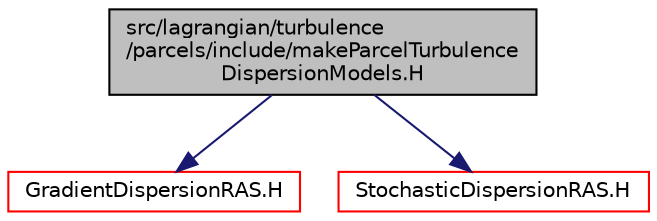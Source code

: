 digraph "src/lagrangian/turbulence/parcels/include/makeParcelTurbulenceDispersionModels.H"
{
  bgcolor="transparent";
  edge [fontname="Helvetica",fontsize="10",labelfontname="Helvetica",labelfontsize="10"];
  node [fontname="Helvetica",fontsize="10",shape=record];
  Node1 [label="src/lagrangian/turbulence\l/parcels/include/makeParcelTurbulence\lDispersionModels.H",height=0.2,width=0.4,color="black", fillcolor="grey75", style="filled", fontcolor="black"];
  Node1 -> Node2 [color="midnightblue",fontsize="10",style="solid",fontname="Helvetica"];
  Node2 [label="GradientDispersionRAS.H",height=0.2,width=0.4,color="red",URL="$a07143.html"];
  Node1 -> Node3 [color="midnightblue",fontsize="10",style="solid",fontname="Helvetica"];
  Node3 [label="StochasticDispersionRAS.H",height=0.2,width=0.4,color="red",URL="$a07145.html"];
}
